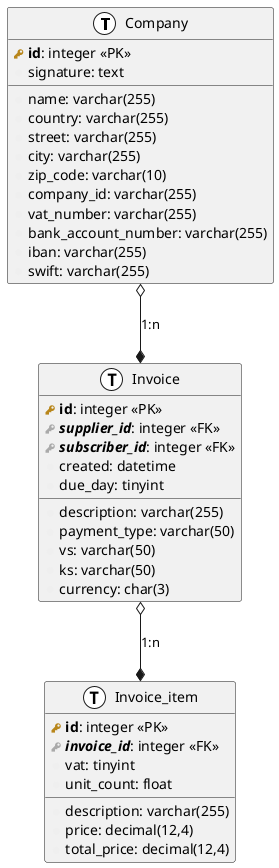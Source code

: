 @startuml DBv01
!define primary_key(x) <b><color:#b8861b><&key></color> x</b>
!define foreign_key(x) <b><i><color:#aaaaaa><&key></color> x</i></b>
!define column(x) <color:#efefef><&media-record></color> x
!define table(x) entity x << (T, white) >>

table( Company ) {
  primary_key( id ): integer <<PK>>
  column( name ): varchar(255)
  column( country ): varchar(255)
  column( street ): varchar(255)
  column( city ): varchar(255)
  column( zip_code ): varchar(10)
  column( company_id ): varchar(255)
  column( vat_number ): varchar(255)
  column( bank_account_number ): varchar(255)
  column( iban ): varchar(255)
  column( swift ): varchar(255)
  column( signature ): text
}

table( Invoice ) {
  primary_key( id ): integer <<PK>>
  foreign_key( supplier_id ): integer <<FK>>
  foreign_key( subscriber_id ): integer <<FK>>
  column( description ): varchar(255)
  column( payment_type ): varchar(50)
  column( created ): datetime
  column( due_day ): tinyint
  column( vs ): varchar(50)
  column( ks ): varchar(50)
  column( currency ): char(3)
}
Company o--* Invoice: 1:n

table( Invoice_item ) {
  primary_key( id ): integer <<PK>>
  foreign_key( invoice_id ): integer <<FK>>
  column( vat ): tinyint
  column( description ): varchar(255)
  column( price ): decimal(12,4)
  column( unit_count ): float
  column( total_price ): decimal(12,4)
}

Invoice o--* Invoice_item: 1:n

@enduml
